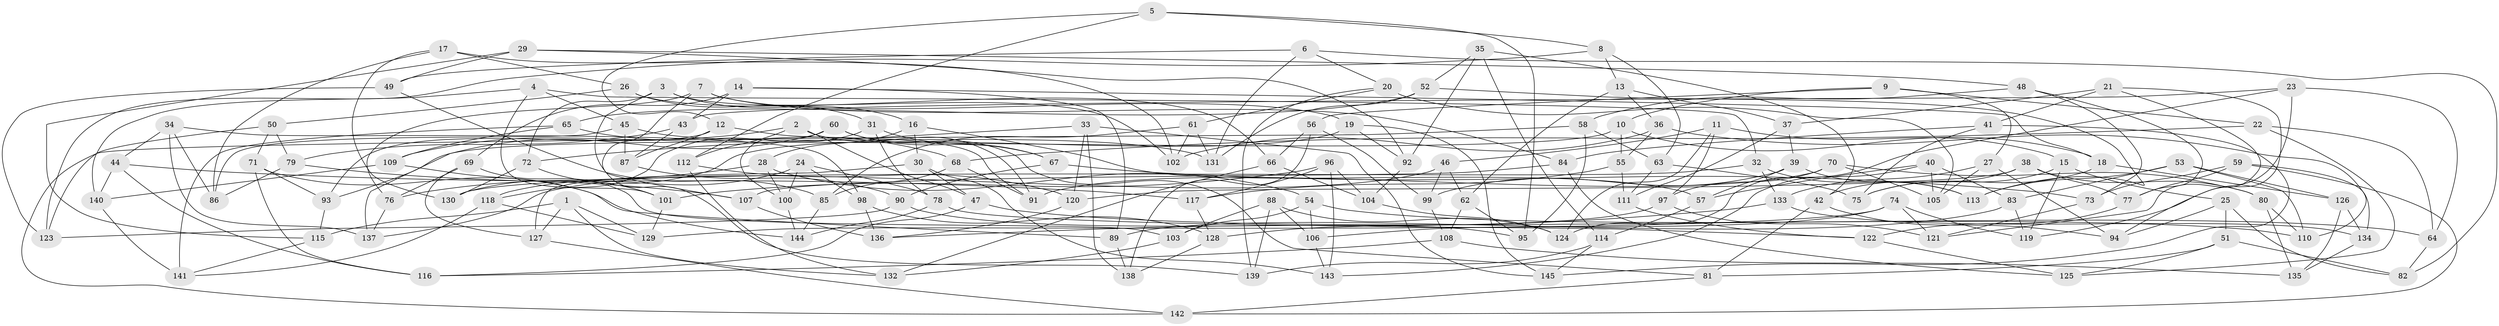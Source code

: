 // Generated by graph-tools (version 1.1) at 2025/57/03/09/25 04:57:28]
// undirected, 145 vertices, 290 edges
graph export_dot {
graph [start="1"]
  node [color=gray90,style=filled];
  1;
  2;
  3;
  4;
  5;
  6;
  7;
  8;
  9;
  10;
  11;
  12;
  13;
  14;
  15;
  16;
  17;
  18;
  19;
  20;
  21;
  22;
  23;
  24;
  25;
  26;
  27;
  28;
  29;
  30;
  31;
  32;
  33;
  34;
  35;
  36;
  37;
  38;
  39;
  40;
  41;
  42;
  43;
  44;
  45;
  46;
  47;
  48;
  49;
  50;
  51;
  52;
  53;
  54;
  55;
  56;
  57;
  58;
  59;
  60;
  61;
  62;
  63;
  64;
  65;
  66;
  67;
  68;
  69;
  70;
  71;
  72;
  73;
  74;
  75;
  76;
  77;
  78;
  79;
  80;
  81;
  82;
  83;
  84;
  85;
  86;
  87;
  88;
  89;
  90;
  91;
  92;
  93;
  94;
  95;
  96;
  97;
  98;
  99;
  100;
  101;
  102;
  103;
  104;
  105;
  106;
  107;
  108;
  109;
  110;
  111;
  112;
  113;
  114;
  115;
  116;
  117;
  118;
  119;
  120;
  121;
  122;
  123;
  124;
  125;
  126;
  127;
  128;
  129;
  130;
  131;
  132;
  133;
  134;
  135;
  136;
  137;
  138;
  139;
  140;
  141;
  142;
  143;
  144;
  145;
  1 -- 129;
  1 -- 132;
  1 -- 115;
  1 -- 127;
  2 -- 47;
  2 -- 91;
  2 -- 112;
  2 -- 109;
  3 -- 107;
  3 -- 102;
  3 -- 16;
  3 -- 72;
  4 -- 45;
  4 -- 101;
  4 -- 32;
  4 -- 140;
  5 -- 95;
  5 -- 12;
  5 -- 112;
  5 -- 8;
  6 -- 20;
  6 -- 49;
  6 -- 131;
  6 -- 82;
  7 -- 19;
  7 -- 84;
  7 -- 139;
  7 -- 76;
  8 -- 123;
  8 -- 13;
  8 -- 63;
  9 -- 56;
  9 -- 27;
  9 -- 22;
  9 -- 10;
  10 -- 18;
  10 -- 93;
  10 -- 55;
  11 -- 46;
  11 -- 97;
  11 -- 15;
  11 -- 124;
  12 -- 93;
  12 -- 91;
  12 -- 87;
  13 -- 62;
  13 -- 36;
  13 -- 37;
  14 -- 69;
  14 -- 43;
  14 -- 18;
  14 -- 89;
  15 -- 25;
  15 -- 75;
  15 -- 119;
  16 -- 30;
  16 -- 28;
  16 -- 57;
  17 -- 102;
  17 -- 86;
  17 -- 26;
  17 -- 130;
  18 -- 75;
  18 -- 126;
  19 -- 92;
  19 -- 145;
  19 -- 130;
  20 -- 139;
  20 -- 61;
  20 -- 105;
  21 -- 37;
  21 -- 94;
  21 -- 41;
  21 -- 121;
  22 -- 64;
  22 -- 68;
  22 -- 125;
  23 -- 119;
  23 -- 64;
  23 -- 43;
  23 -- 124;
  24 -- 118;
  24 -- 98;
  24 -- 78;
  24 -- 100;
  25 -- 51;
  25 -- 82;
  25 -- 94;
  26 -- 66;
  26 -- 31;
  26 -- 50;
  27 -- 94;
  27 -- 133;
  27 -- 105;
  28 -- 100;
  28 -- 76;
  28 -- 54;
  29 -- 115;
  29 -- 48;
  29 -- 49;
  29 -- 92;
  30 -- 47;
  30 -- 127;
  30 -- 143;
  31 -- 78;
  31 -- 118;
  31 -- 67;
  32 -- 113;
  32 -- 133;
  32 -- 130;
  33 -- 138;
  33 -- 72;
  33 -- 145;
  33 -- 120;
  34 -- 44;
  34 -- 137;
  34 -- 86;
  34 -- 98;
  35 -- 52;
  35 -- 114;
  35 -- 42;
  35 -- 92;
  36 -- 102;
  36 -- 110;
  36 -- 55;
  37 -- 111;
  37 -- 39;
  38 -- 80;
  38 -- 77;
  38 -- 42;
  38 -- 120;
  39 -- 57;
  39 -- 113;
  39 -- 99;
  40 -- 57;
  40 -- 83;
  40 -- 105;
  40 -- 143;
  41 -- 75;
  41 -- 145;
  41 -- 84;
  42 -- 81;
  42 -- 94;
  43 -- 79;
  43 -- 87;
  44 -- 117;
  44 -- 116;
  44 -- 140;
  45 -- 131;
  45 -- 86;
  45 -- 87;
  46 -- 137;
  46 -- 99;
  46 -- 62;
  47 -- 110;
  47 -- 116;
  48 -- 73;
  48 -- 77;
  48 -- 58;
  49 -- 85;
  49 -- 123;
  50 -- 71;
  50 -- 79;
  50 -- 123;
  51 -- 125;
  51 -- 82;
  51 -- 81;
  52 -- 65;
  52 -- 113;
  52 -- 131;
  53 -- 113;
  53 -- 110;
  53 -- 83;
  53 -- 126;
  54 -- 64;
  54 -- 103;
  54 -- 106;
  55 -- 117;
  55 -- 111;
  56 -- 99;
  56 -- 138;
  56 -- 66;
  57 -- 114;
  58 -- 63;
  58 -- 142;
  58 -- 95;
  59 -- 142;
  59 -- 134;
  59 -- 73;
  59 -- 77;
  60 -- 67;
  60 -- 81;
  60 -- 137;
  60 -- 100;
  61 -- 102;
  61 -- 85;
  61 -- 131;
  62 -- 108;
  62 -- 95;
  63 -- 75;
  63 -- 111;
  64 -- 82;
  65 -- 68;
  65 -- 109;
  65 -- 141;
  66 -- 104;
  66 -- 132;
  67 -- 73;
  67 -- 90;
  68 -- 91;
  68 -- 85;
  69 -- 127;
  69 -- 103;
  69 -- 76;
  70 -- 80;
  70 -- 105;
  70 -- 97;
  70 -- 91;
  71 -- 93;
  71 -- 89;
  71 -- 116;
  72 -- 130;
  72 -- 101;
  73 -- 121;
  74 -- 119;
  74 -- 129;
  74 -- 121;
  74 -- 106;
  76 -- 137;
  77 -- 122;
  78 -- 144;
  78 -- 122;
  79 -- 86;
  79 -- 107;
  80 -- 135;
  80 -- 110;
  81 -- 142;
  83 -- 89;
  83 -- 119;
  84 -- 125;
  84 -- 107;
  85 -- 144;
  87 -- 90;
  88 -- 106;
  88 -- 103;
  88 -- 124;
  88 -- 139;
  89 -- 138;
  90 -- 95;
  90 -- 123;
  92 -- 104;
  93 -- 115;
  96 -- 117;
  96 -- 101;
  96 -- 143;
  96 -- 104;
  97 -- 121;
  97 -- 128;
  98 -- 128;
  98 -- 136;
  99 -- 108;
  100 -- 144;
  101 -- 129;
  103 -- 132;
  104 -- 124;
  106 -- 143;
  107 -- 136;
  108 -- 116;
  108 -- 135;
  109 -- 144;
  109 -- 140;
  111 -- 122;
  112 -- 132;
  112 -- 120;
  114 -- 145;
  114 -- 139;
  115 -- 141;
  117 -- 128;
  118 -- 129;
  118 -- 141;
  120 -- 136;
  122 -- 125;
  126 -- 134;
  126 -- 135;
  127 -- 142;
  128 -- 138;
  133 -- 136;
  133 -- 134;
  134 -- 135;
  140 -- 141;
}
